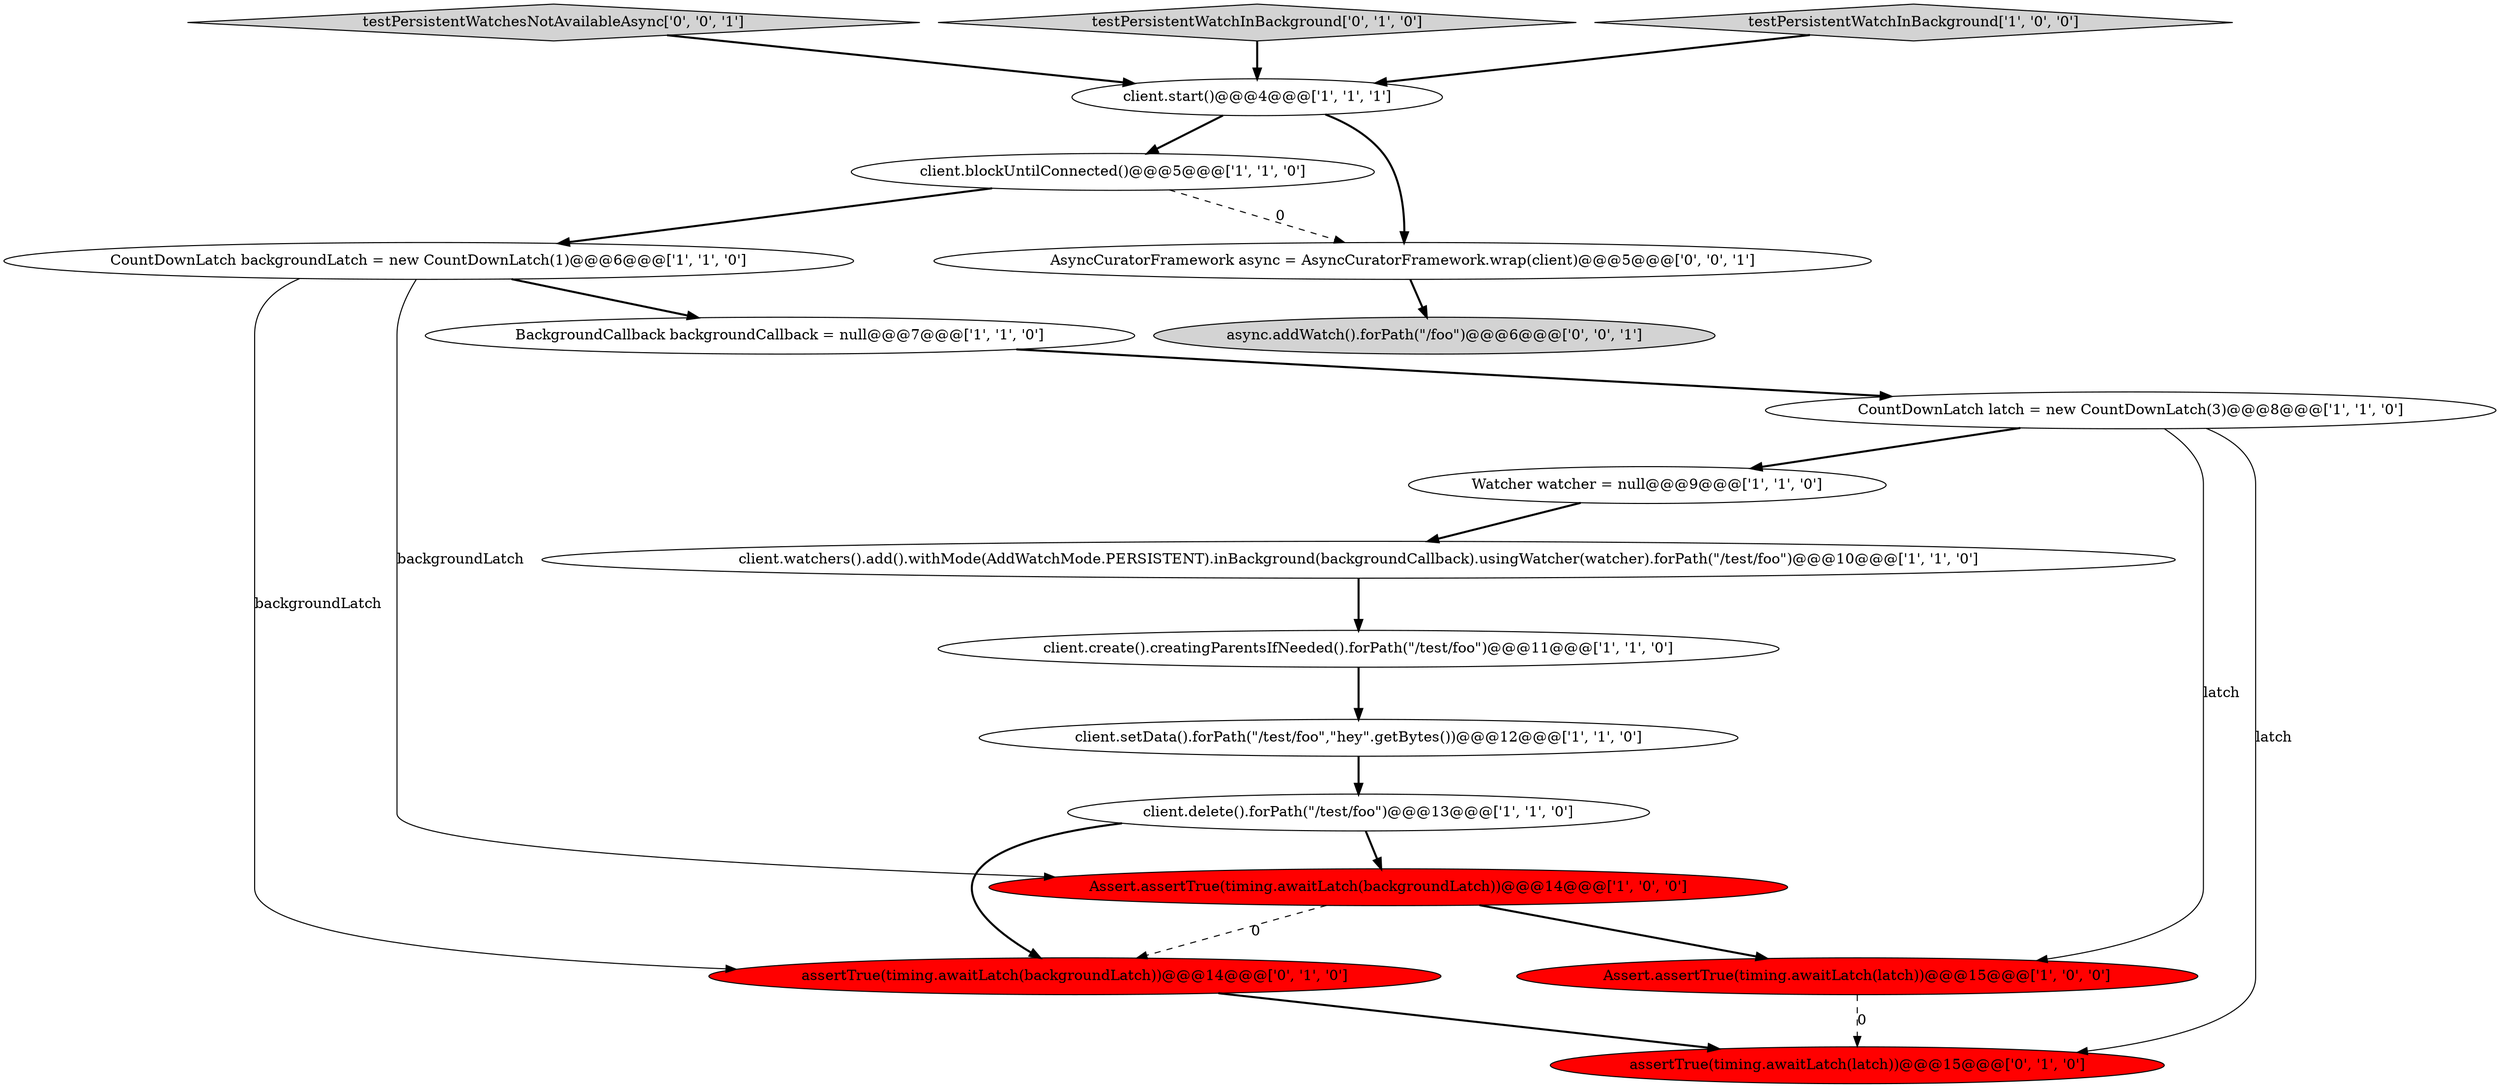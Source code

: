 digraph {
8 [style = filled, label = "client.blockUntilConnected()@@@5@@@['1', '1', '0']", fillcolor = white, shape = ellipse image = "AAA0AAABBB1BBB"];
10 [style = filled, label = "client.watchers().add().withMode(AddWatchMode.PERSISTENT).inBackground(backgroundCallback).usingWatcher(watcher).forPath(\"/test/foo\")@@@10@@@['1', '1', '0']", fillcolor = white, shape = ellipse image = "AAA0AAABBB1BBB"];
17 [style = filled, label = "testPersistentWatchesNotAvailableAsync['0', '0', '1']", fillcolor = lightgray, shape = diamond image = "AAA0AAABBB3BBB"];
18 [style = filled, label = "AsyncCuratorFramework async = AsyncCuratorFramework.wrap(client)@@@5@@@['0', '0', '1']", fillcolor = white, shape = ellipse image = "AAA0AAABBB3BBB"];
3 [style = filled, label = "CountDownLatch latch = new CountDownLatch(3)@@@8@@@['1', '1', '0']", fillcolor = white, shape = ellipse image = "AAA0AAABBB1BBB"];
15 [style = filled, label = "testPersistentWatchInBackground['0', '1', '0']", fillcolor = lightgray, shape = diamond image = "AAA0AAABBB2BBB"];
1 [style = filled, label = "CountDownLatch backgroundLatch = new CountDownLatch(1)@@@6@@@['1', '1', '0']", fillcolor = white, shape = ellipse image = "AAA0AAABBB1BBB"];
16 [style = filled, label = "async.addWatch().forPath(\"/foo\")@@@6@@@['0', '0', '1']", fillcolor = lightgray, shape = ellipse image = "AAA0AAABBB3BBB"];
4 [style = filled, label = "Assert.assertTrue(timing.awaitLatch(latch))@@@15@@@['1', '0', '0']", fillcolor = red, shape = ellipse image = "AAA1AAABBB1BBB"];
2 [style = filled, label = "testPersistentWatchInBackground['1', '0', '0']", fillcolor = lightgray, shape = diamond image = "AAA0AAABBB1BBB"];
13 [style = filled, label = "assertTrue(timing.awaitLatch(latch))@@@15@@@['0', '1', '0']", fillcolor = red, shape = ellipse image = "AAA1AAABBB2BBB"];
6 [style = filled, label = "client.start()@@@4@@@['1', '1', '1']", fillcolor = white, shape = ellipse image = "AAA0AAABBB1BBB"];
12 [style = filled, label = "BackgroundCallback backgroundCallback = null@@@7@@@['1', '1', '0']", fillcolor = white, shape = ellipse image = "AAA0AAABBB1BBB"];
14 [style = filled, label = "assertTrue(timing.awaitLatch(backgroundLatch))@@@14@@@['0', '1', '0']", fillcolor = red, shape = ellipse image = "AAA1AAABBB2BBB"];
11 [style = filled, label = "client.create().creatingParentsIfNeeded().forPath(\"/test/foo\")@@@11@@@['1', '1', '0']", fillcolor = white, shape = ellipse image = "AAA0AAABBB1BBB"];
0 [style = filled, label = "Watcher watcher = null@@@9@@@['1', '1', '0']", fillcolor = white, shape = ellipse image = "AAA0AAABBB1BBB"];
5 [style = filled, label = "client.setData().forPath(\"/test/foo\",\"hey\".getBytes())@@@12@@@['1', '1', '0']", fillcolor = white, shape = ellipse image = "AAA0AAABBB1BBB"];
9 [style = filled, label = "Assert.assertTrue(timing.awaitLatch(backgroundLatch))@@@14@@@['1', '0', '0']", fillcolor = red, shape = ellipse image = "AAA1AAABBB1BBB"];
7 [style = filled, label = "client.delete().forPath(\"/test/foo\")@@@13@@@['1', '1', '0']", fillcolor = white, shape = ellipse image = "AAA0AAABBB1BBB"];
17->6 [style = bold, label=""];
2->6 [style = bold, label=""];
6->18 [style = bold, label=""];
9->4 [style = bold, label=""];
15->6 [style = bold, label=""];
3->13 [style = solid, label="latch"];
3->0 [style = bold, label=""];
7->14 [style = bold, label=""];
7->9 [style = bold, label=""];
8->1 [style = bold, label=""];
11->5 [style = bold, label=""];
1->9 [style = solid, label="backgroundLatch"];
0->10 [style = bold, label=""];
9->14 [style = dashed, label="0"];
3->4 [style = solid, label="latch"];
6->8 [style = bold, label=""];
1->12 [style = bold, label=""];
5->7 [style = bold, label=""];
8->18 [style = dashed, label="0"];
12->3 [style = bold, label=""];
1->14 [style = solid, label="backgroundLatch"];
14->13 [style = bold, label=""];
4->13 [style = dashed, label="0"];
10->11 [style = bold, label=""];
18->16 [style = bold, label=""];
}
